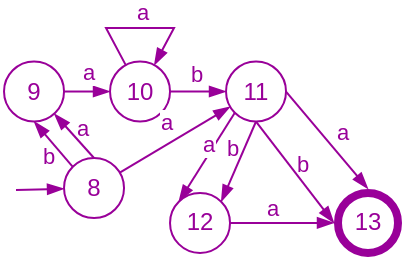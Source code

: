 <mxfile version="22.0.0" type="device">
  <diagram name="Страница — 1" id="OFkjJMPrs0O_vb34kiXz">
    <mxGraphModel dx="-781" dy="478" grid="0" gridSize="10" guides="1" tooltips="1" connect="1" arrows="1" fold="1" page="0" pageScale="1" pageWidth="827" pageHeight="1169" math="0" shadow="0">
      <root>
        <mxCell id="0" />
        <mxCell id="1" parent="0" />
        <mxCell id="RB9qQkZ6Mr-YbvBWjPKB-63" style="edgeStyle=none;shape=connector;rounded=0;orthogonalLoop=1;jettySize=auto;html=1;labelBackgroundColor=none;strokeColor=#990099;align=center;verticalAlign=middle;fontFamily=Helvetica;fontSize=11;fontColor=#990099;endArrow=blockThin;endFill=1;exitX=0.5;exitY=0;exitDx=0;exitDy=0;" parent="1" source="RB9qQkZ6Mr-YbvBWjPKB-65" target="RB9qQkZ6Mr-YbvBWjPKB-66" edge="1">
          <mxGeometry relative="1" as="geometry" />
        </mxCell>
        <mxCell id="RB9qQkZ6Mr-YbvBWjPKB-64" value="a" style="edgeLabel;html=1;align=center;verticalAlign=middle;resizable=0;points=[];fontSize=11;fontFamily=Helvetica;fontColor=#990099;labelBackgroundColor=none;" parent="RB9qQkZ6Mr-YbvBWjPKB-63" vertex="1" connectable="0">
          <mxGeometry x="0.063" y="-1" relative="1" as="geometry">
            <mxPoint x="4" y="-3" as="offset" />
          </mxGeometry>
        </mxCell>
        <mxCell id="RB9qQkZ6Mr-YbvBWjPKB-65" value="8" style="ellipse;whiteSpace=wrap;html=1;fontColor=#990099;strokeColor=#990099;" parent="1" vertex="1">
          <mxGeometry x="1704.01" y="192.0" width="30" height="30" as="geometry" />
        </mxCell>
        <mxCell id="RB9qQkZ6Mr-YbvBWjPKB-66" value="9" style="ellipse;whiteSpace=wrap;html=1;fontColor=#990099;strokeColor=#990099;strokeWidth=1;perimeterSpacing=0;" parent="1" vertex="1">
          <mxGeometry x="1674.01" y="143.76" width="30" height="30" as="geometry" />
        </mxCell>
        <mxCell id="RB9qQkZ6Mr-YbvBWjPKB-67" style="edgeStyle=none;shape=connector;rounded=0;orthogonalLoop=1;jettySize=auto;html=1;labelBackgroundColor=none;strokeColor=#990099;align=center;verticalAlign=middle;fontFamily=Helvetica;fontSize=11;fontColor=#990099;endArrow=blockThin;endFill=1;exitX=0;exitY=0;exitDx=0;exitDy=0;entryX=0.5;entryY=1;entryDx=0;entryDy=0;" parent="1" source="RB9qQkZ6Mr-YbvBWjPKB-65" target="RB9qQkZ6Mr-YbvBWjPKB-66" edge="1">
          <mxGeometry relative="1" as="geometry">
            <mxPoint x="1635.4" y="195.37" as="sourcePoint" />
            <mxPoint x="1684.4" y="195.37" as="targetPoint" />
          </mxGeometry>
        </mxCell>
        <mxCell id="RB9qQkZ6Mr-YbvBWjPKB-68" value="b" style="edgeLabel;html=1;align=center;verticalAlign=middle;resizable=0;points=[];fontSize=11;fontFamily=Helvetica;fontColor=#990099;labelBackgroundColor=none;" parent="RB9qQkZ6Mr-YbvBWjPKB-67" vertex="1" connectable="0">
          <mxGeometry x="0.063" y="-1" relative="1" as="geometry">
            <mxPoint x="-3" y="7" as="offset" />
          </mxGeometry>
        </mxCell>
        <mxCell id="RB9qQkZ6Mr-YbvBWjPKB-69" style="edgeStyle=none;shape=connector;rounded=0;orthogonalLoop=1;jettySize=auto;html=1;labelBackgroundColor=none;strokeColor=#990099;align=center;verticalAlign=middle;fontFamily=Helvetica;fontSize=11;fontColor=#990099;endArrow=blockThin;endFill=1;" parent="1" source="RB9qQkZ6Mr-YbvBWjPKB-66" target="RB9qQkZ6Mr-YbvBWjPKB-73" edge="1">
          <mxGeometry relative="1" as="geometry">
            <mxPoint x="1767.01" y="158.76" as="sourcePoint" />
            <mxPoint x="1810.01" y="196.54" as="targetPoint" />
          </mxGeometry>
        </mxCell>
        <mxCell id="RB9qQkZ6Mr-YbvBWjPKB-70" value="a" style="edgeLabel;html=1;align=center;verticalAlign=middle;resizable=0;points=[];fontSize=11;fontFamily=Helvetica;fontColor=#990099;" parent="RB9qQkZ6Mr-YbvBWjPKB-69" vertex="1" connectable="0">
          <mxGeometry x="-0.107" y="2" relative="1" as="geometry">
            <mxPoint x="1" y="-8" as="offset" />
          </mxGeometry>
        </mxCell>
        <mxCell id="RB9qQkZ6Mr-YbvBWjPKB-71" style="edgeStyle=none;shape=connector;rounded=0;orthogonalLoop=1;jettySize=auto;html=1;labelBackgroundColor=none;strokeColor=#990099;align=center;verticalAlign=middle;fontFamily=Helvetica;fontSize=11;fontColor=#990099;endArrow=blockThin;endFill=1;" parent="1" source="RB9qQkZ6Mr-YbvBWjPKB-73" target="RB9qQkZ6Mr-YbvBWjPKB-78" edge="1">
          <mxGeometry relative="1" as="geometry" />
        </mxCell>
        <mxCell id="RB9qQkZ6Mr-YbvBWjPKB-72" value="b" style="edgeLabel;html=1;align=center;verticalAlign=middle;resizable=0;points=[];fontSize=11;fontFamily=Helvetica;fontColor=#990099;labelBackgroundColor=none;" parent="RB9qQkZ6Mr-YbvBWjPKB-71" vertex="1" connectable="0">
          <mxGeometry x="-0.052" relative="1" as="geometry">
            <mxPoint x="-1" y="-9" as="offset" />
          </mxGeometry>
        </mxCell>
        <mxCell id="RB9qQkZ6Mr-YbvBWjPKB-73" value="10" style="ellipse;whiteSpace=wrap;html=1;fontColor=#990099;strokeColor=#990099;" parent="1" vertex="1">
          <mxGeometry x="1727.01" y="143.76" width="30" height="30" as="geometry" />
        </mxCell>
        <mxCell id="RB9qQkZ6Mr-YbvBWjPKB-74" style="edgeStyle=none;shape=connector;rounded=0;orthogonalLoop=1;jettySize=auto;html=1;labelBackgroundColor=none;strokeColor=#990099;align=center;verticalAlign=middle;fontFamily=Helvetica;fontSize=11;fontColor=#990099;endArrow=blockThin;endFill=1;" parent="1" source="RB9qQkZ6Mr-YbvBWjPKB-73" target="RB9qQkZ6Mr-YbvBWjPKB-73" edge="1">
          <mxGeometry relative="1" as="geometry">
            <mxPoint x="1734.01" y="201.54" as="sourcePoint" />
            <mxPoint x="1760.01" y="201.54" as="targetPoint" />
            <Array as="points">
              <mxPoint x="1725.01" y="127.0" />
              <mxPoint x="1759.01" y="127.0" />
            </Array>
          </mxGeometry>
        </mxCell>
        <mxCell id="RB9qQkZ6Mr-YbvBWjPKB-75" value="a" style="edgeLabel;html=1;align=center;verticalAlign=middle;resizable=0;points=[];fontSize=11;fontFamily=Helvetica;fontColor=#990099;" parent="RB9qQkZ6Mr-YbvBWjPKB-74" vertex="1" connectable="0">
          <mxGeometry x="-0.107" y="2" relative="1" as="geometry">
            <mxPoint x="5" y="-6" as="offset" />
          </mxGeometry>
        </mxCell>
        <mxCell id="RB9qQkZ6Mr-YbvBWjPKB-76" style="edgeStyle=none;shape=connector;rounded=0;orthogonalLoop=1;jettySize=auto;html=1;labelBackgroundColor=none;strokeColor=#990099;align=center;verticalAlign=middle;fontFamily=Helvetica;fontSize=11;fontColor=#990099;endArrow=blockThin;endFill=1;" parent="1" source="RB9qQkZ6Mr-YbvBWjPKB-65" target="RB9qQkZ6Mr-YbvBWjPKB-78" edge="1">
          <mxGeometry relative="1" as="geometry">
            <mxPoint x="1640.01" y="244.01" as="sourcePoint" />
            <mxPoint x="1805.01" y="246.01" as="targetPoint" />
          </mxGeometry>
        </mxCell>
        <mxCell id="RB9qQkZ6Mr-YbvBWjPKB-77" value="a" style="edgeLabel;html=1;align=center;verticalAlign=middle;resizable=0;points=[];fontSize=11;fontFamily=Helvetica;fontColor=#990099;" parent="RB9qQkZ6Mr-YbvBWjPKB-76" vertex="1" connectable="0">
          <mxGeometry x="0.063" y="-1" relative="1" as="geometry">
            <mxPoint x="-7" y="-9" as="offset" />
          </mxGeometry>
        </mxCell>
        <mxCell id="RB9qQkZ6Mr-YbvBWjPKB-78" value="11" style="ellipse;whiteSpace=wrap;html=1;fontColor=#990099;strokeColor=#990099;strokeWidth=1;perimeterSpacing=0;" parent="1" vertex="1">
          <mxGeometry x="1785.01" y="143.76" width="30" height="30" as="geometry" />
        </mxCell>
        <mxCell id="RB9qQkZ6Mr-YbvBWjPKB-79" style="edgeStyle=none;shape=connector;rounded=0;orthogonalLoop=1;jettySize=auto;html=1;labelBackgroundColor=none;strokeColor=#990099;align=center;verticalAlign=middle;fontFamily=Helvetica;fontSize=11;fontColor=#990099;endArrow=blockThin;endFill=1;exitX=0;exitY=1;exitDx=0;exitDy=0;entryX=0;entryY=0;entryDx=0;entryDy=0;" parent="1" source="RB9qQkZ6Mr-YbvBWjPKB-78" target="RB9qQkZ6Mr-YbvBWjPKB-81" edge="1">
          <mxGeometry relative="1" as="geometry">
            <mxPoint x="1884.617" y="146.003" as="sourcePoint" />
          </mxGeometry>
        </mxCell>
        <mxCell id="RB9qQkZ6Mr-YbvBWjPKB-80" value="a" style="edgeLabel;html=1;align=center;verticalAlign=middle;resizable=0;points=[];fontSize=11;fontFamily=Helvetica;fontColor=#990099;" parent="RB9qQkZ6Mr-YbvBWjPKB-79" vertex="1" connectable="0">
          <mxGeometry x="0.063" y="-1" relative="1" as="geometry">
            <mxPoint x="2" y="-8" as="offset" />
          </mxGeometry>
        </mxCell>
        <mxCell id="RB9qQkZ6Mr-YbvBWjPKB-81" value="12" style="ellipse;whiteSpace=wrap;html=1;fontColor=#990099;strokeColor=#990099;strokeWidth=1;perimeterSpacing=0;" parent="1" vertex="1">
          <mxGeometry x="1757.01" y="209.45" width="30" height="30" as="geometry" />
        </mxCell>
        <mxCell id="RB9qQkZ6Mr-YbvBWjPKB-82" style="edgeStyle=none;shape=connector;rounded=0;orthogonalLoop=1;jettySize=auto;html=1;labelBackgroundColor=none;strokeColor=#990099;align=center;verticalAlign=middle;fontFamily=Helvetica;fontSize=11;fontColor=#990099;endArrow=blockThin;endFill=1;exitX=0.5;exitY=1;exitDx=0;exitDy=0;entryX=1;entryY=0;entryDx=0;entryDy=0;" parent="1" source="RB9qQkZ6Mr-YbvBWjPKB-78" target="RB9qQkZ6Mr-YbvBWjPKB-81" edge="1">
          <mxGeometry relative="1" as="geometry">
            <mxPoint x="1884.617" y="167.217" as="sourcePoint" />
            <mxPoint x="1938.4" y="193.22" as="targetPoint" />
          </mxGeometry>
        </mxCell>
        <mxCell id="RB9qQkZ6Mr-YbvBWjPKB-83" value="b" style="edgeLabel;html=1;align=center;verticalAlign=middle;resizable=0;points=[];fontSize=11;fontFamily=Helvetica;fontColor=#990099;labelBackgroundColor=none;" parent="RB9qQkZ6Mr-YbvBWjPKB-82" vertex="1" connectable="0">
          <mxGeometry x="0.063" y="-1" relative="1" as="geometry">
            <mxPoint x="-2" y="-8" as="offset" />
          </mxGeometry>
        </mxCell>
        <mxCell id="RB9qQkZ6Mr-YbvBWjPKB-84" style="edgeStyle=none;shape=connector;rounded=0;orthogonalLoop=1;jettySize=auto;html=1;labelBackgroundColor=none;strokeColor=#990099;align=center;verticalAlign=middle;fontFamily=Helvetica;fontSize=11;fontColor=#990099;endArrow=blockThin;endFill=1;" parent="1" source="RB9qQkZ6Mr-YbvBWjPKB-81" target="RB9qQkZ6Mr-YbvBWjPKB-90" edge="1">
          <mxGeometry relative="1" as="geometry">
            <mxPoint x="1837.977" y="197.989" as="sourcePoint" />
            <mxPoint x="1881.894" y="139.381" as="targetPoint" />
          </mxGeometry>
        </mxCell>
        <mxCell id="RB9qQkZ6Mr-YbvBWjPKB-85" value="a" style="edgeLabel;html=1;align=center;verticalAlign=middle;resizable=0;points=[];fontSize=11;fontFamily=Helvetica;fontColor=#990099;" parent="RB9qQkZ6Mr-YbvBWjPKB-84" vertex="1" connectable="0">
          <mxGeometry x="-0.107" y="2" relative="1" as="geometry">
            <mxPoint x="-2" y="-6" as="offset" />
          </mxGeometry>
        </mxCell>
        <mxCell id="RB9qQkZ6Mr-YbvBWjPKB-88" style="edgeStyle=none;shape=connector;rounded=0;orthogonalLoop=1;jettySize=auto;html=1;labelBackgroundColor=none;strokeColor=#990099;align=center;verticalAlign=middle;fontFamily=Helvetica;fontSize=11;fontColor=#990099;endArrow=blockThin;endFill=1;entryX=0.5;entryY=0;entryDx=0;entryDy=0;exitX=1;exitY=0.5;exitDx=0;exitDy=0;" parent="1" source="RB9qQkZ6Mr-YbvBWjPKB-78" target="RB9qQkZ6Mr-YbvBWjPKB-90" edge="1">
          <mxGeometry relative="1" as="geometry">
            <mxPoint x="1817.01" y="134.48" as="sourcePoint" />
            <mxPoint x="1899.37" y="147.39" as="targetPoint" />
          </mxGeometry>
        </mxCell>
        <mxCell id="RB9qQkZ6Mr-YbvBWjPKB-89" value="a" style="edgeLabel;html=1;align=center;verticalAlign=middle;resizable=0;points=[];fontSize=11;fontFamily=Helvetica;fontColor=#990099;labelBackgroundColor=none;" parent="RB9qQkZ6Mr-YbvBWjPKB-88" vertex="1" connectable="0">
          <mxGeometry x="0.063" y="-1" relative="1" as="geometry">
            <mxPoint x="7" y="-7" as="offset" />
          </mxGeometry>
        </mxCell>
        <mxCell id="RB9qQkZ6Mr-YbvBWjPKB-90" value="13" style="ellipse;whiteSpace=wrap;html=1;fontColor=#990099;strokeColor=#990099;strokeWidth=4;perimeterSpacing=2;" parent="1" vertex="1">
          <mxGeometry x="1841.0" y="209.45" width="30" height="30" as="geometry" />
        </mxCell>
        <mxCell id="RB9qQkZ6Mr-YbvBWjPKB-91" style="edgeStyle=none;shape=connector;rounded=0;orthogonalLoop=1;jettySize=auto;html=1;labelBackgroundColor=none;strokeColor=#990099;align=center;verticalAlign=middle;fontFamily=Helvetica;fontSize=11;fontColor=#990099;endArrow=blockThin;endFill=1;exitX=0.5;exitY=1;exitDx=0;exitDy=0;entryX=0;entryY=0.5;entryDx=0;entryDy=0;" parent="1" source="RB9qQkZ6Mr-YbvBWjPKB-78" target="RB9qQkZ6Mr-YbvBWjPKB-90" edge="1">
          <mxGeometry relative="1" as="geometry">
            <mxPoint x="1832.007" y="154.477" as="sourcePoint" />
            <mxPoint x="1930.293" y="154.477" as="targetPoint" />
          </mxGeometry>
        </mxCell>
        <mxCell id="RB9qQkZ6Mr-YbvBWjPKB-92" value="b" style="edgeLabel;html=1;align=center;verticalAlign=middle;resizable=0;points=[];fontSize=11;fontFamily=Helvetica;fontColor=#990099;labelBackgroundColor=none;" parent="RB9qQkZ6Mr-YbvBWjPKB-91" vertex="1" connectable="0">
          <mxGeometry x="0.063" y="-1" relative="1" as="geometry">
            <mxPoint x="3" y="-7" as="offset" />
          </mxGeometry>
        </mxCell>
        <mxCell id="RB9qQkZ6Mr-YbvBWjPKB-99" style="edgeStyle=none;shape=connector;rounded=0;orthogonalLoop=1;jettySize=auto;html=1;labelBackgroundColor=none;strokeColor=#990099;align=center;verticalAlign=middle;fontFamily=Helvetica;fontSize=11;fontColor=#990099;endArrow=blockThin;endFill=1;" parent="1" target="RB9qQkZ6Mr-YbvBWjPKB-65" edge="1">
          <mxGeometry relative="1" as="geometry">
            <mxPoint x="1680" y="208" as="sourcePoint" />
            <mxPoint x="1708.38" y="279.35" as="targetPoint" />
          </mxGeometry>
        </mxCell>
      </root>
    </mxGraphModel>
  </diagram>
</mxfile>
